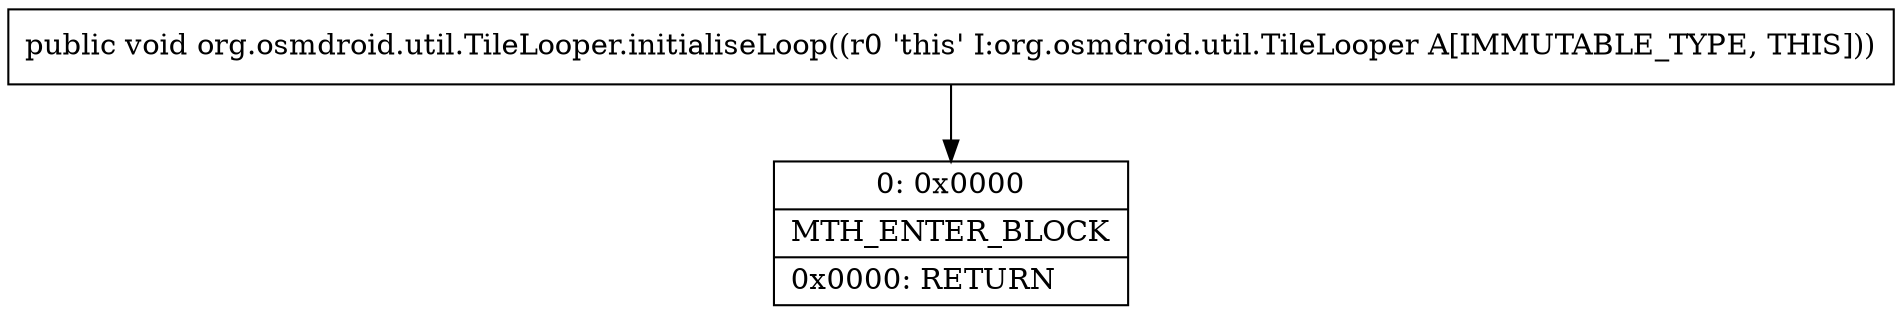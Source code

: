 digraph "CFG fororg.osmdroid.util.TileLooper.initialiseLoop()V" {
Node_0 [shape=record,label="{0\:\ 0x0000|MTH_ENTER_BLOCK\l|0x0000: RETURN   \l}"];
MethodNode[shape=record,label="{public void org.osmdroid.util.TileLooper.initialiseLoop((r0 'this' I:org.osmdroid.util.TileLooper A[IMMUTABLE_TYPE, THIS])) }"];
MethodNode -> Node_0;
}

